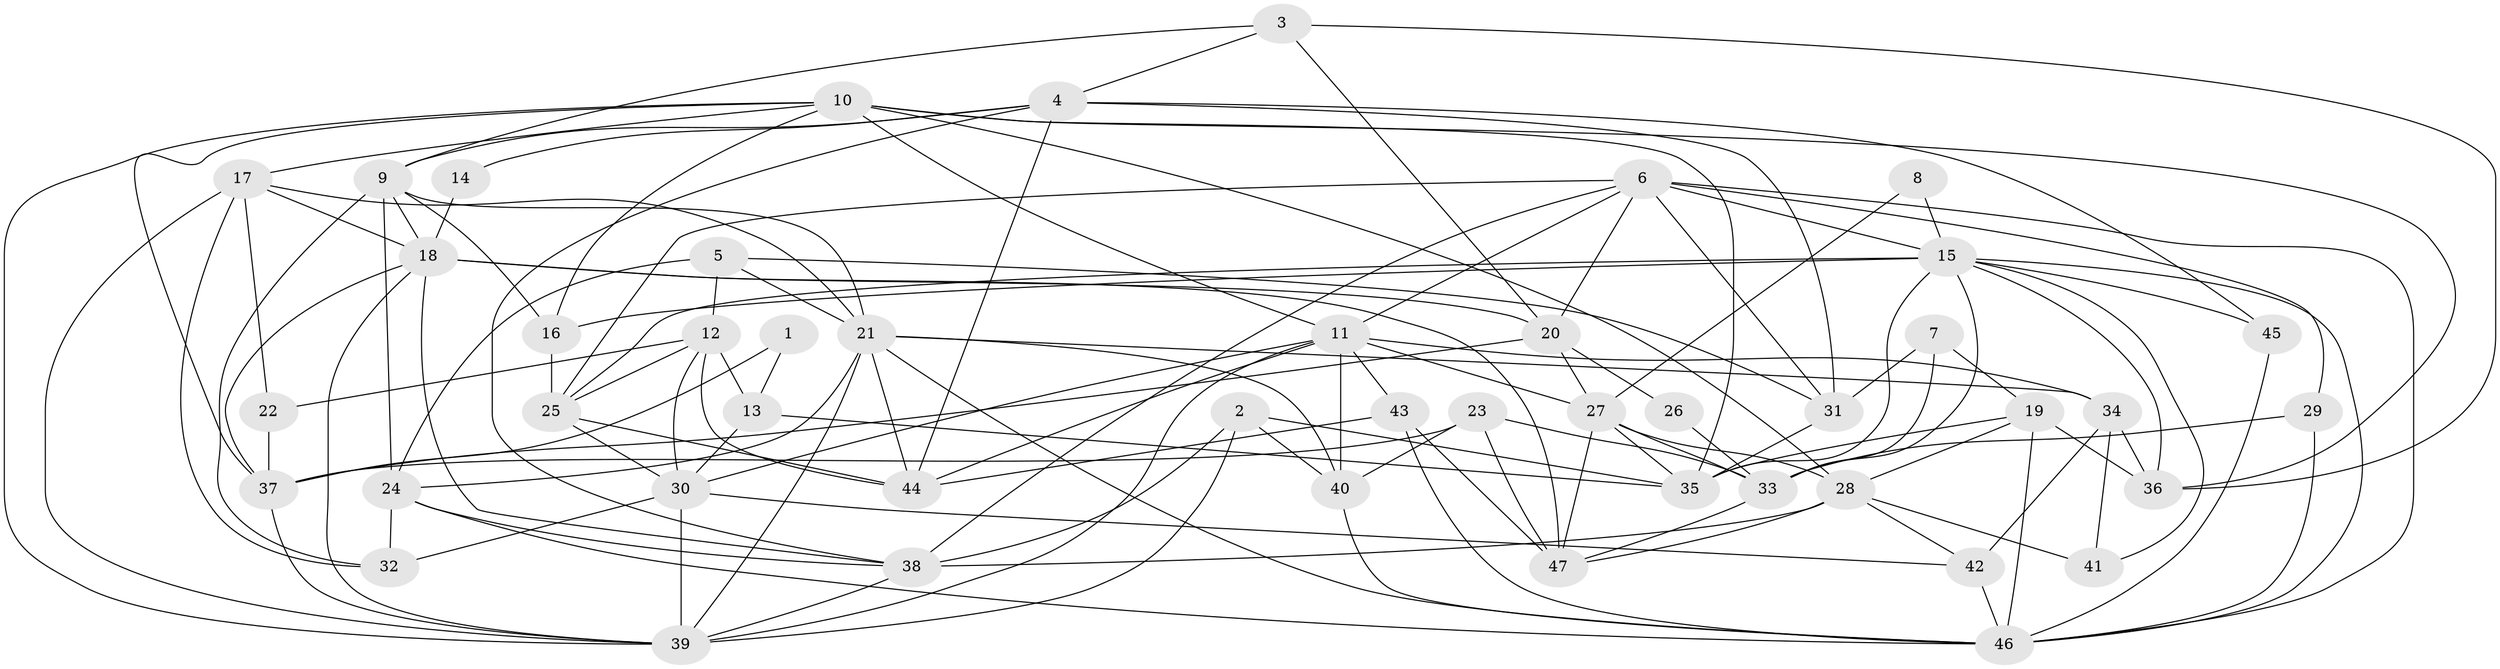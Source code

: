 // original degree distribution, {7: 0.06451612903225806, 5: 0.15053763440860216, 3: 0.3010752688172043, 2: 0.13978494623655913, 4: 0.23655913978494625, 6: 0.0967741935483871, 8: 0.010752688172043012}
// Generated by graph-tools (version 1.1) at 2025/50/03/09/25 03:50:12]
// undirected, 47 vertices, 130 edges
graph export_dot {
graph [start="1"]
  node [color=gray90,style=filled];
  1;
  2;
  3;
  4;
  5;
  6;
  7;
  8;
  9;
  10;
  11;
  12;
  13;
  14;
  15;
  16;
  17;
  18;
  19;
  20;
  21;
  22;
  23;
  24;
  25;
  26;
  27;
  28;
  29;
  30;
  31;
  32;
  33;
  34;
  35;
  36;
  37;
  38;
  39;
  40;
  41;
  42;
  43;
  44;
  45;
  46;
  47;
  1 -- 13 [weight=1.0];
  1 -- 37 [weight=1.0];
  2 -- 35 [weight=1.0];
  2 -- 38 [weight=1.0];
  2 -- 39 [weight=1.0];
  2 -- 40 [weight=1.0];
  3 -- 4 [weight=1.0];
  3 -- 9 [weight=1.0];
  3 -- 20 [weight=1.0];
  3 -- 36 [weight=1.0];
  4 -- 9 [weight=1.0];
  4 -- 14 [weight=1.0];
  4 -- 31 [weight=1.0];
  4 -- 38 [weight=1.0];
  4 -- 44 [weight=1.0];
  4 -- 45 [weight=1.0];
  5 -- 12 [weight=1.0];
  5 -- 21 [weight=1.0];
  5 -- 24 [weight=1.0];
  5 -- 31 [weight=1.0];
  6 -- 11 [weight=1.0];
  6 -- 15 [weight=1.0];
  6 -- 20 [weight=1.0];
  6 -- 25 [weight=1.0];
  6 -- 29 [weight=1.0];
  6 -- 31 [weight=1.0];
  6 -- 38 [weight=1.0];
  6 -- 46 [weight=1.0];
  7 -- 19 [weight=1.0];
  7 -- 31 [weight=1.0];
  7 -- 33 [weight=2.0];
  8 -- 15 [weight=1.0];
  8 -- 27 [weight=1.0];
  9 -- 16 [weight=1.0];
  9 -- 18 [weight=1.0];
  9 -- 21 [weight=1.0];
  9 -- 24 [weight=1.0];
  9 -- 32 [weight=1.0];
  10 -- 11 [weight=1.0];
  10 -- 16 [weight=1.0];
  10 -- 17 [weight=1.0];
  10 -- 28 [weight=1.0];
  10 -- 35 [weight=1.0];
  10 -- 36 [weight=1.0];
  10 -- 37 [weight=1.0];
  10 -- 39 [weight=1.0];
  11 -- 27 [weight=1.0];
  11 -- 30 [weight=1.0];
  11 -- 34 [weight=1.0];
  11 -- 39 [weight=1.0];
  11 -- 40 [weight=1.0];
  11 -- 43 [weight=1.0];
  11 -- 44 [weight=1.0];
  12 -- 13 [weight=1.0];
  12 -- 22 [weight=1.0];
  12 -- 25 [weight=1.0];
  12 -- 30 [weight=1.0];
  12 -- 44 [weight=1.0];
  13 -- 30 [weight=1.0];
  13 -- 35 [weight=1.0];
  14 -- 18 [weight=1.0];
  15 -- 16 [weight=1.0];
  15 -- 25 [weight=1.0];
  15 -- 33 [weight=1.0];
  15 -- 35 [weight=1.0];
  15 -- 36 [weight=1.0];
  15 -- 41 [weight=1.0];
  15 -- 45 [weight=1.0];
  15 -- 46 [weight=1.0];
  16 -- 25 [weight=1.0];
  17 -- 18 [weight=1.0];
  17 -- 21 [weight=1.0];
  17 -- 22 [weight=1.0];
  17 -- 32 [weight=1.0];
  17 -- 39 [weight=1.0];
  18 -- 20 [weight=1.0];
  18 -- 37 [weight=1.0];
  18 -- 38 [weight=1.0];
  18 -- 39 [weight=1.0];
  18 -- 47 [weight=1.0];
  19 -- 28 [weight=1.0];
  19 -- 35 [weight=1.0];
  19 -- 36 [weight=1.0];
  19 -- 46 [weight=2.0];
  20 -- 26 [weight=1.0];
  20 -- 27 [weight=1.0];
  20 -- 37 [weight=1.0];
  21 -- 24 [weight=1.0];
  21 -- 34 [weight=1.0];
  21 -- 39 [weight=1.0];
  21 -- 40 [weight=1.0];
  21 -- 44 [weight=1.0];
  21 -- 46 [weight=1.0];
  22 -- 37 [weight=1.0];
  23 -- 33 [weight=1.0];
  23 -- 37 [weight=1.0];
  23 -- 40 [weight=1.0];
  23 -- 47 [weight=1.0];
  24 -- 32 [weight=1.0];
  24 -- 38 [weight=1.0];
  24 -- 46 [weight=1.0];
  25 -- 30 [weight=1.0];
  25 -- 44 [weight=2.0];
  26 -- 33 [weight=1.0];
  27 -- 28 [weight=1.0];
  27 -- 33 [weight=1.0];
  27 -- 35 [weight=1.0];
  27 -- 47 [weight=1.0];
  28 -- 38 [weight=1.0];
  28 -- 41 [weight=1.0];
  28 -- 42 [weight=1.0];
  28 -- 47 [weight=1.0];
  29 -- 33 [weight=1.0];
  29 -- 46 [weight=1.0];
  30 -- 32 [weight=1.0];
  30 -- 39 [weight=1.0];
  30 -- 42 [weight=1.0];
  31 -- 35 [weight=1.0];
  33 -- 47 [weight=1.0];
  34 -- 36 [weight=1.0];
  34 -- 41 [weight=1.0];
  34 -- 42 [weight=1.0];
  37 -- 39 [weight=1.0];
  38 -- 39 [weight=1.0];
  40 -- 46 [weight=1.0];
  42 -- 46 [weight=2.0];
  43 -- 44 [weight=1.0];
  43 -- 46 [weight=1.0];
  43 -- 47 [weight=1.0];
  45 -- 46 [weight=1.0];
}
